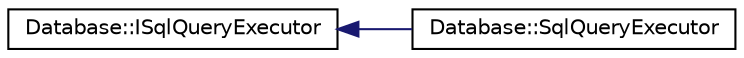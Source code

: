 digraph "Graphical Class Hierarchy"
{
 // LATEX_PDF_SIZE
  edge [fontname="Helvetica",fontsize="10",labelfontname="Helvetica",labelfontsize="10"];
  node [fontname="Helvetica",fontsize="10",shape=record];
  rankdir="LR";
  Node0 [label="Database::ISqlQueryExecutor",height=0.2,width=0.4,color="black", fillcolor="white", style="filled",URL="$struct_database_1_1_i_sql_query_executor.html",tooltip=" "];
  Node0 -> Node1 [dir="back",color="midnightblue",fontsize="10",style="solid",fontname="Helvetica"];
  Node1 [label="Database::SqlQueryExecutor",height=0.2,width=0.4,color="black", fillcolor="white", style="filled",URL="$class_database_1_1_sql_query_executor.html",tooltip=" "];
}
